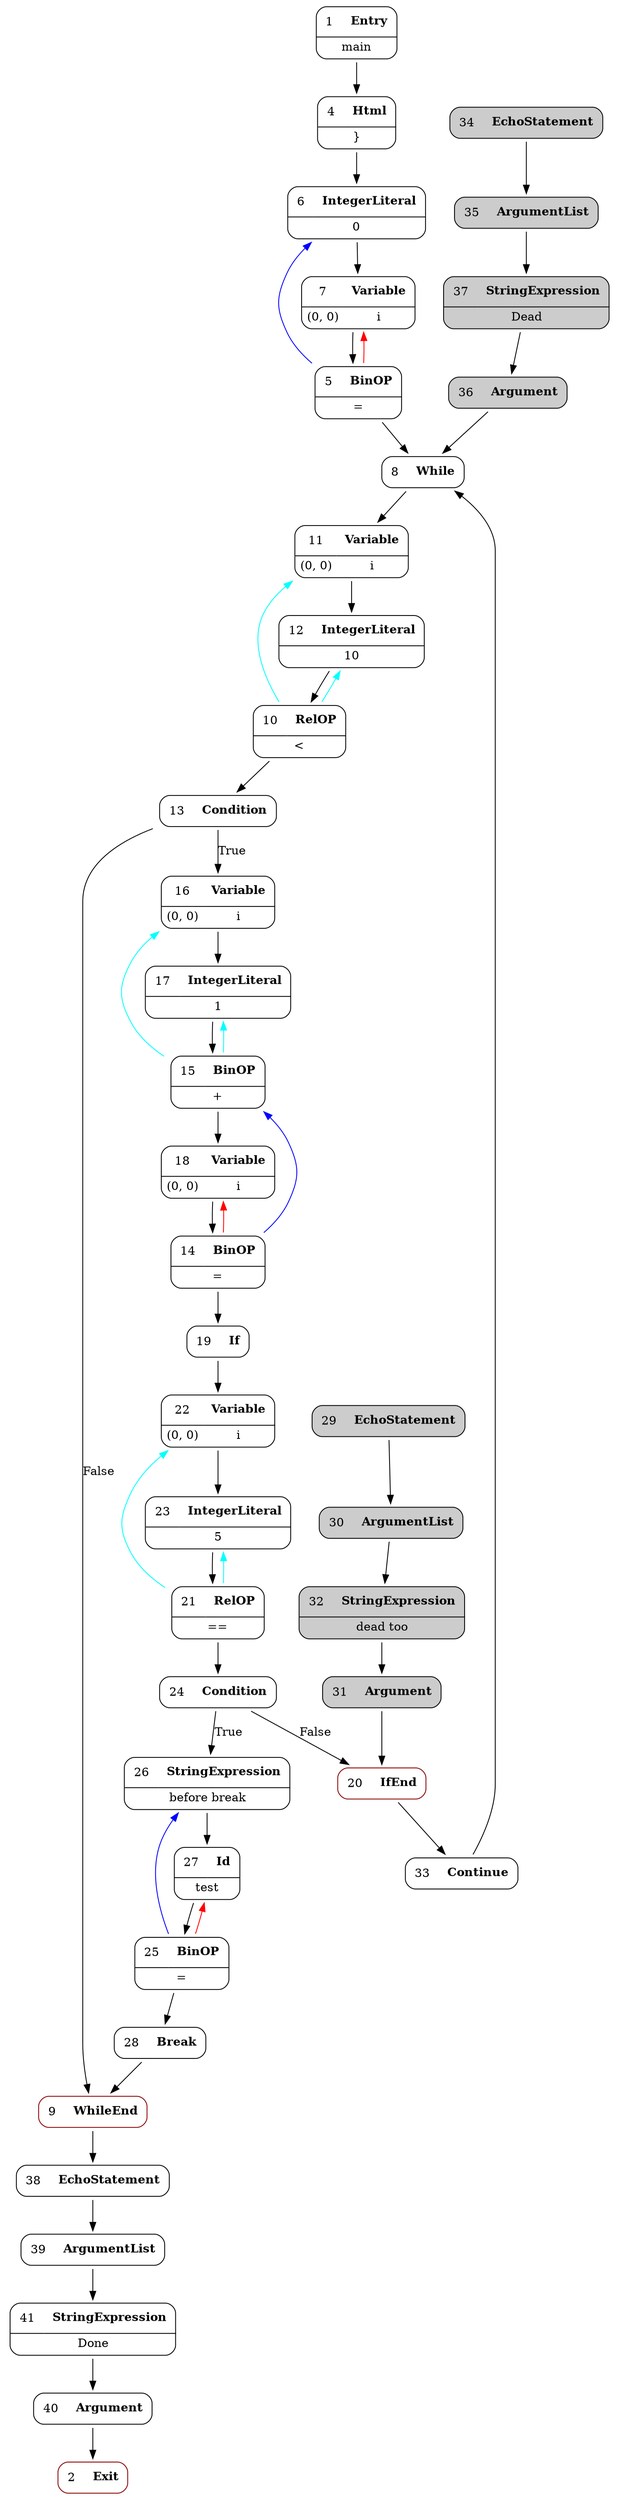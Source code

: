 digraph cfg {
node [shape=none];
1 [label=<<TABLE border='1' cellspacing='0' cellpadding='10' style='rounded' ><TR><TD border='0'>1</TD><TD border='0'><B>Entry</B></TD></TR><HR/><TR><TD border='0' cellpadding='5' colspan='2'>main</TD></TR></TABLE>>];
1 -> 4 [weight=10];
2 [label=<<TABLE border='1' cellspacing='0' cellpadding='10' style='rounded'  color='#880000'><TR><TD border='0'>2</TD><TD border='0'><B>Exit</B></TD></TR></TABLE>>];
4 [label=<<TABLE border='1' cellspacing='0' cellpadding='10' style='rounded' ><TR><TD border='0'>4</TD><TD border='0'><B>Html</B></TD></TR><HR/><TR><TD border='0' cellpadding='5' colspan='2'>}</TD></TR></TABLE>>];
4 -> 6 [weight=10];
5 [label=<<TABLE border='1' cellspacing='0' cellpadding='10' style='rounded' ><TR><TD border='0'>5</TD><TD border='0'><B>BinOP</B></TD></TR><HR/><TR><TD border='0' cellpadding='5' colspan='2'>=</TD></TR></TABLE>>];
5 -> 8 [weight=10];
5 -> 7 [weight=1;color=red];
5 -> 6 [weight=1;color=blue];
6 [label=<<TABLE border='1' cellspacing='0' cellpadding='10' style='rounded' ><TR><TD border='0'>6</TD><TD border='0'><B>IntegerLiteral</B></TD></TR><HR/><TR><TD border='0' cellpadding='5' colspan='2'>0</TD></TR></TABLE>>];
6 -> 7 [weight=10];
7 [label=<<TABLE border='1' cellspacing='0' cellpadding='10' style='rounded' ><TR><TD border='0'>7</TD><TD border='0'><B>Variable</B></TD></TR><HR/><TR><TD border='0' cellpadding='5'>(0, 0)</TD><TD border='0' cellpadding='5'>i</TD></TR></TABLE>>];
7 -> 5 [weight=10];
8 [label=<<TABLE border='1' cellspacing='0' cellpadding='10' style='rounded' ><TR><TD border='0'>8</TD><TD border='0'><B>While</B></TD></TR></TABLE>>];
8 -> 11 [weight=10];
9 [label=<<TABLE border='1' cellspacing='0' cellpadding='10' style='rounded'  color='#880000'><TR><TD border='0'>9</TD><TD border='0'><B>WhileEnd</B></TD></TR></TABLE>>];
9 -> 38 [weight=10];
10 [label=<<TABLE border='1' cellspacing='0' cellpadding='10' style='rounded' ><TR><TD border='0'>10</TD><TD border='0'><B>RelOP</B></TD></TR><HR/><TR><TD border='0' cellpadding='5' colspan='2'>&lt;</TD></TR></TABLE>>];
10 -> 13 [weight=10];
10 -> 11 [weight=1;color=cyan];
10 -> 12 [weight=1;color=cyan];
11 [label=<<TABLE border='1' cellspacing='0' cellpadding='10' style='rounded' ><TR><TD border='0'>11</TD><TD border='0'><B>Variable</B></TD></TR><HR/><TR><TD border='0' cellpadding='5'>(0, 0)</TD><TD border='0' cellpadding='5'>i</TD></TR></TABLE>>];
11 -> 12 [weight=10];
12 [label=<<TABLE border='1' cellspacing='0' cellpadding='10' style='rounded' ><TR><TD border='0'>12</TD><TD border='0'><B>IntegerLiteral</B></TD></TR><HR/><TR><TD border='0' cellpadding='5' colspan='2'>10</TD></TR></TABLE>>];
12 -> 10 [weight=10];
13 [label=<<TABLE border='1' cellspacing='0' cellpadding='10' style='rounded' ><TR><TD border='0'>13</TD><TD border='0'><B>Condition</B></TD></TR></TABLE>>];
13 -> 16 [weight=10;label=True];
13 -> 9 [weight=10;label=False];
14 [label=<<TABLE border='1' cellspacing='0' cellpadding='10' style='rounded' ><TR><TD border='0'>14</TD><TD border='0'><B>BinOP</B></TD></TR><HR/><TR><TD border='0' cellpadding='5' colspan='2'>=</TD></TR></TABLE>>];
14 -> 19 [weight=10];
14 -> 18 [weight=1;color=red];
14 -> 15 [weight=1;color=blue];
15 [label=<<TABLE border='1' cellspacing='0' cellpadding='10' style='rounded' ><TR><TD border='0'>15</TD><TD border='0'><B>BinOP</B></TD></TR><HR/><TR><TD border='0' cellpadding='5' colspan='2'>+</TD></TR></TABLE>>];
15 -> 18 [weight=10];
15 -> 16 [weight=1;color=cyan];
15 -> 17 [weight=1;color=cyan];
16 [label=<<TABLE border='1' cellspacing='0' cellpadding='10' style='rounded' ><TR><TD border='0'>16</TD><TD border='0'><B>Variable</B></TD></TR><HR/><TR><TD border='0' cellpadding='5'>(0, 0)</TD><TD border='0' cellpadding='5'>i</TD></TR></TABLE>>];
16 -> 17 [weight=10];
17 [label=<<TABLE border='1' cellspacing='0' cellpadding='10' style='rounded' ><TR><TD border='0'>17</TD><TD border='0'><B>IntegerLiteral</B></TD></TR><HR/><TR><TD border='0' cellpadding='5' colspan='2'>1</TD></TR></TABLE>>];
17 -> 15 [weight=10];
18 [label=<<TABLE border='1' cellspacing='0' cellpadding='10' style='rounded' ><TR><TD border='0'>18</TD><TD border='0'><B>Variable</B></TD></TR><HR/><TR><TD border='0' cellpadding='5'>(0, 0)</TD><TD border='0' cellpadding='5'>i</TD></TR></TABLE>>];
18 -> 14 [weight=10];
19 [label=<<TABLE border='1' cellspacing='0' cellpadding='10' style='rounded' ><TR><TD border='0'>19</TD><TD border='0'><B>If</B></TD></TR></TABLE>>];
19 -> 22 [weight=10];
20 [label=<<TABLE border='1' cellspacing='0' cellpadding='10' style='rounded'  color='#880000'><TR><TD border='0'>20</TD><TD border='0'><B>IfEnd</B></TD></TR></TABLE>>];
20 -> 33 [weight=10];
21 [label=<<TABLE border='1' cellspacing='0' cellpadding='10' style='rounded' ><TR><TD border='0'>21</TD><TD border='0'><B>RelOP</B></TD></TR><HR/><TR><TD border='0' cellpadding='5' colspan='2'>==</TD></TR></TABLE>>];
21 -> 24 [weight=10];
21 -> 22 [weight=1;color=cyan];
21 -> 23 [weight=1;color=cyan];
22 [label=<<TABLE border='1' cellspacing='0' cellpadding='10' style='rounded' ><TR><TD border='0'>22</TD><TD border='0'><B>Variable</B></TD></TR><HR/><TR><TD border='0' cellpadding='5'>(0, 0)</TD><TD border='0' cellpadding='5'>i</TD></TR></TABLE>>];
22 -> 23 [weight=10];
23 [label=<<TABLE border='1' cellspacing='0' cellpadding='10' style='rounded' ><TR><TD border='0'>23</TD><TD border='0'><B>IntegerLiteral</B></TD></TR><HR/><TR><TD border='0' cellpadding='5' colspan='2'>5</TD></TR></TABLE>>];
23 -> 21 [weight=10];
24 [label=<<TABLE border='1' cellspacing='0' cellpadding='10' style='rounded' ><TR><TD border='0'>24</TD><TD border='0'><B>Condition</B></TD></TR></TABLE>>];
24 -> 26 [weight=10;label=True];
24 -> 20 [weight=10;label=False];
25 [label=<<TABLE border='1' cellspacing='0' cellpadding='10' style='rounded' ><TR><TD border='0'>25</TD><TD border='0'><B>BinOP</B></TD></TR><HR/><TR><TD border='0' cellpadding='5' colspan='2'>=</TD></TR></TABLE>>];
25 -> 28 [weight=10];
25 -> 27 [weight=1;color=red];
25 -> 26 [weight=1;color=blue];
26 [label=<<TABLE border='1' cellspacing='0' cellpadding='10' style='rounded' ><TR><TD border='0'>26</TD><TD border='0'><B>StringExpression</B></TD></TR><HR/><TR><TD border='0' cellpadding='5' colspan='2'>before break</TD></TR></TABLE>>];
26 -> 27 [weight=10];
27 [label=<<TABLE border='1' cellspacing='0' cellpadding='10' style='rounded' ><TR><TD border='0'>27</TD><TD border='0'><B>Id</B></TD></TR><HR/><TR><TD border='0' cellpadding='5' colspan='2'>test</TD></TR></TABLE>>];
27 -> 25 [weight=10];
28 [label=<<TABLE border='1' cellspacing='0' cellpadding='10' style='rounded' ><TR><TD border='0'>28</TD><TD border='0'><B>Break</B></TD></TR></TABLE>>];
28 -> 9 [weight=10];
29 [label=<<TABLE border='1' cellspacing='0' cellpadding='10' style='rounded'  bgcolor='#CCCCCC'><TR><TD border='0'>29</TD><TD border='0'><B>EchoStatement</B></TD></TR></TABLE>>];
29 -> 30 [weight=10];
30 [label=<<TABLE border='1' cellspacing='0' cellpadding='10' style='rounded'  bgcolor='#CCCCCC'><TR><TD border='0'>30</TD><TD border='0'><B>ArgumentList</B></TD></TR></TABLE>>];
30 -> 32 [weight=10];
31 [label=<<TABLE border='1' cellspacing='0' cellpadding='10' style='rounded'  bgcolor='#CCCCCC'><TR><TD border='0'>31</TD><TD border='0'><B>Argument</B></TD></TR></TABLE>>];
31 -> 20 [weight=10];
32 [label=<<TABLE border='1' cellspacing='0' cellpadding='10' style='rounded'  bgcolor='#CCCCCC'><TR><TD border='0'>32</TD><TD border='0'><B>StringExpression</B></TD></TR><HR/><TR><TD border='0' cellpadding='5' colspan='2'>dead too</TD></TR></TABLE>>];
32 -> 31 [weight=10];
33 [label=<<TABLE border='1' cellspacing='0' cellpadding='10' style='rounded' ><TR><TD border='0'>33</TD><TD border='0'><B>Continue</B></TD></TR></TABLE>>];
33 -> 8 [weight=10];
34 [label=<<TABLE border='1' cellspacing='0' cellpadding='10' style='rounded'  bgcolor='#CCCCCC'><TR><TD border='0'>34</TD><TD border='0'><B>EchoStatement</B></TD></TR></TABLE>>];
34 -> 35 [weight=10];
35 [label=<<TABLE border='1' cellspacing='0' cellpadding='10' style='rounded'  bgcolor='#CCCCCC'><TR><TD border='0'>35</TD><TD border='0'><B>ArgumentList</B></TD></TR></TABLE>>];
35 -> 37 [weight=10];
36 [label=<<TABLE border='1' cellspacing='0' cellpadding='10' style='rounded'  bgcolor='#CCCCCC'><TR><TD border='0'>36</TD><TD border='0'><B>Argument</B></TD></TR></TABLE>>];
36 -> 8 [weight=10];
37 [label=<<TABLE border='1' cellspacing='0' cellpadding='10' style='rounded'  bgcolor='#CCCCCC'><TR><TD border='0'>37</TD><TD border='0'><B>StringExpression</B></TD></TR><HR/><TR><TD border='0' cellpadding='5' colspan='2'>Dead</TD></TR></TABLE>>];
37 -> 36 [weight=10];
38 [label=<<TABLE border='1' cellspacing='0' cellpadding='10' style='rounded' ><TR><TD border='0'>38</TD><TD border='0'><B>EchoStatement</B></TD></TR></TABLE>>];
38 -> 39 [weight=10];
39 [label=<<TABLE border='1' cellspacing='0' cellpadding='10' style='rounded' ><TR><TD border='0'>39</TD><TD border='0'><B>ArgumentList</B></TD></TR></TABLE>>];
39 -> 41 [weight=10];
40 [label=<<TABLE border='1' cellspacing='0' cellpadding='10' style='rounded' ><TR><TD border='0'>40</TD><TD border='0'><B>Argument</B></TD></TR></TABLE>>];
40 -> 2 [weight=10];
41 [label=<<TABLE border='1' cellspacing='0' cellpadding='10' style='rounded' ><TR><TD border='0'>41</TD><TD border='0'><B>StringExpression</B></TD></TR><HR/><TR><TD border='0' cellpadding='5' colspan='2'>Done</TD></TR></TABLE>>];
41 -> 40 [weight=10];
}
